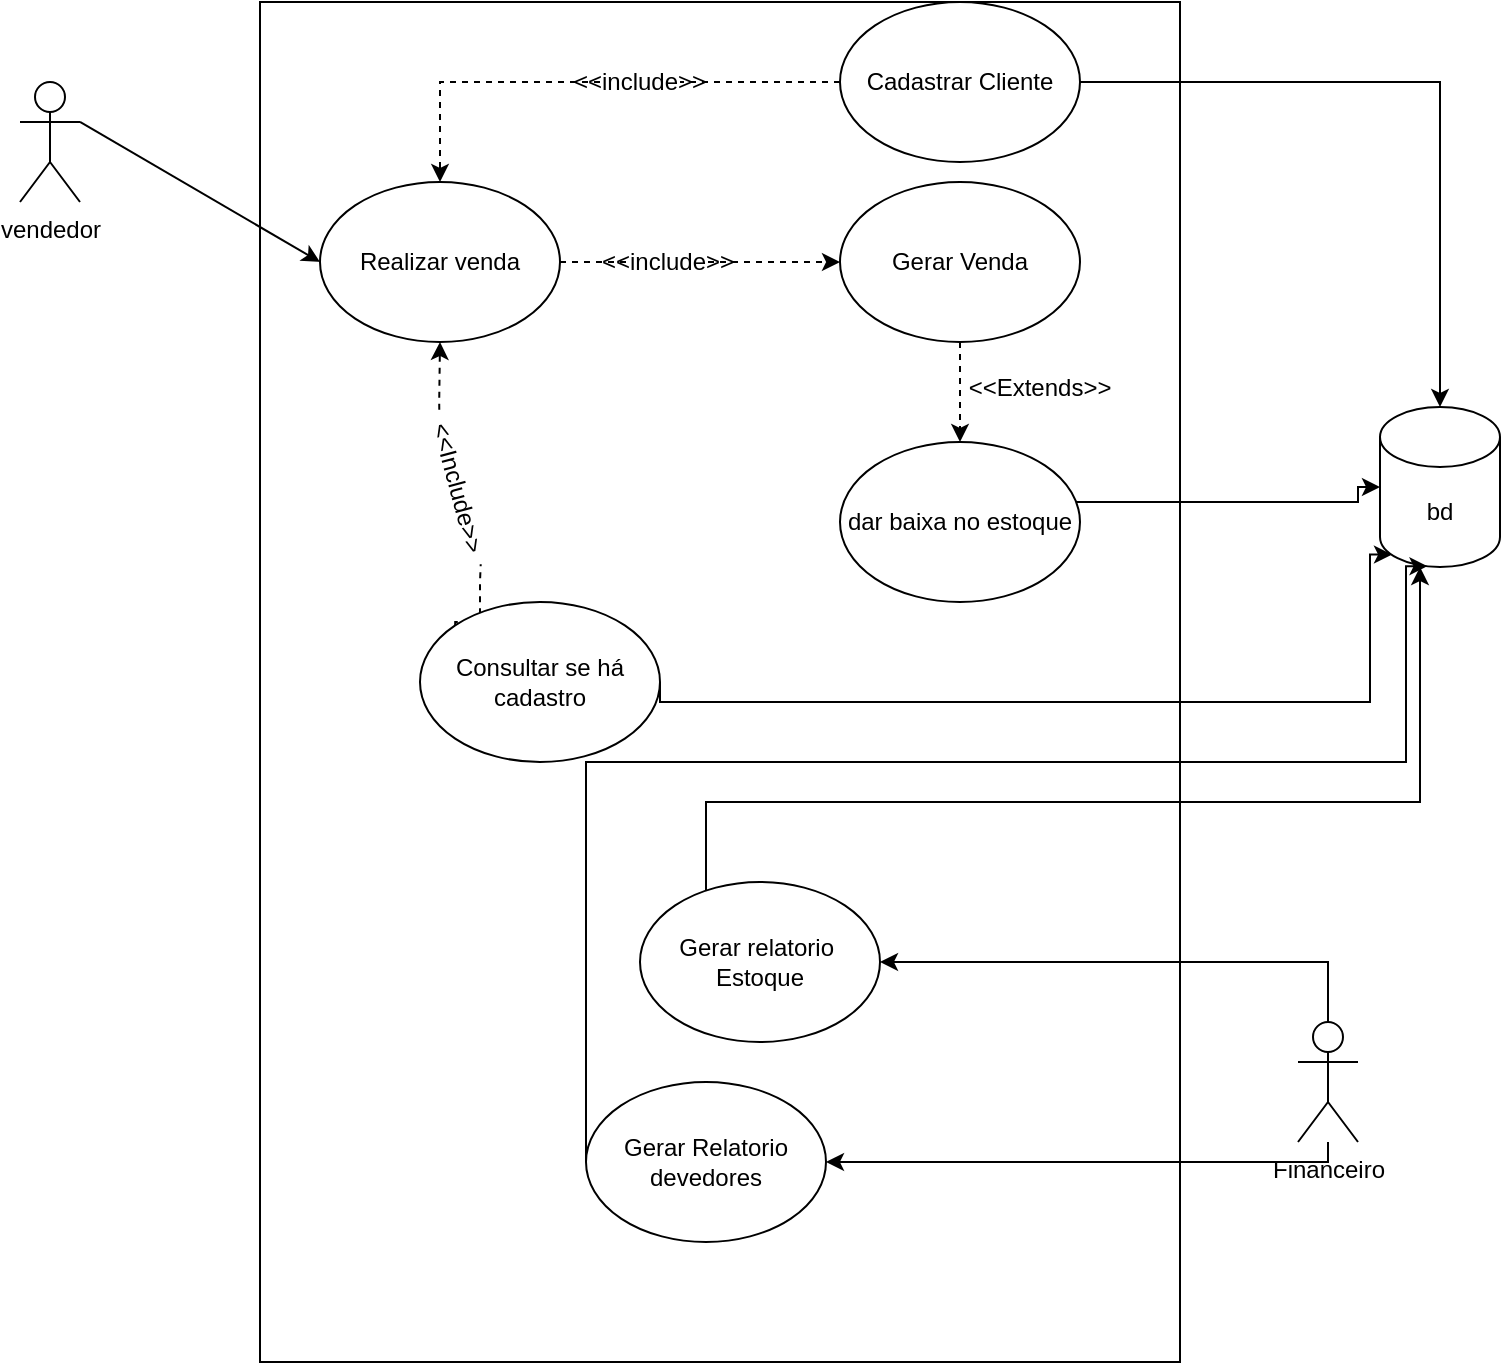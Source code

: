 <mxfile version="13.8.8" type="github">
  <diagram id="7c5LWkBbJ1xlI4VNdV-U" name="Page-1">
    <mxGraphModel dx="1321" dy="1886" grid="1" gridSize="10" guides="1" tooltips="1" connect="1" arrows="1" fold="1" page="1" pageScale="1" pageWidth="827" pageHeight="1169" math="0" shadow="0">
      <root>
        <mxCell id="0" />
        <mxCell id="1" parent="0" />
        <mxCell id="uCO61I7Kqta0Dm2Uan-q-1" value="vendedor" style="shape=umlActor;verticalLabelPosition=bottom;verticalAlign=top;html=1;outlineConnect=0;" vertex="1" parent="1">
          <mxGeometry x="70" y="30" width="30" height="60" as="geometry" />
        </mxCell>
        <mxCell id="uCO61I7Kqta0Dm2Uan-q-3" value="" style="rounded=0;whiteSpace=wrap;html=1;" vertex="1" parent="1">
          <mxGeometry x="190" y="-10" width="460" height="680" as="geometry" />
        </mxCell>
        <mxCell id="uCO61I7Kqta0Dm2Uan-q-4" value="Realizar venda" style="ellipse;whiteSpace=wrap;html=1;" vertex="1" parent="1">
          <mxGeometry x="220" y="80" width="120" height="80" as="geometry" />
        </mxCell>
        <mxCell id="uCO61I7Kqta0Dm2Uan-q-7" value="" style="endArrow=classic;html=1;exitX=1;exitY=0.333;exitDx=0;exitDy=0;exitPerimeter=0;entryX=0;entryY=0.5;entryDx=0;entryDy=0;" edge="1" parent="1" source="uCO61I7Kqta0Dm2Uan-q-1" target="uCO61I7Kqta0Dm2Uan-q-4">
          <mxGeometry width="50" height="50" relative="1" as="geometry">
            <mxPoint x="390" y="240" as="sourcePoint" />
            <mxPoint x="440" y="190" as="targetPoint" />
          </mxGeometry>
        </mxCell>
        <mxCell id="uCO61I7Kqta0Dm2Uan-q-29" style="edgeStyle=orthogonalEdgeStyle;rounded=0;orthogonalLoop=1;jettySize=auto;html=1;entryX=0.5;entryY=0;entryDx=0;entryDy=0;dashed=1;" edge="1" parent="1" source="uCO61I7Kqta0Dm2Uan-q-8" target="uCO61I7Kqta0Dm2Uan-q-28">
          <mxGeometry relative="1" as="geometry" />
        </mxCell>
        <mxCell id="uCO61I7Kqta0Dm2Uan-q-8" value="Gerar Venda" style="ellipse;whiteSpace=wrap;html=1;" vertex="1" parent="1">
          <mxGeometry x="480" y="80" width="120" height="80" as="geometry" />
        </mxCell>
        <mxCell id="uCO61I7Kqta0Dm2Uan-q-41" style="edgeStyle=orthogonalEdgeStyle;rounded=0;orthogonalLoop=1;jettySize=auto;html=1;entryX=0;entryY=0.5;entryDx=0;entryDy=0;dashed=1;endArrow=classic;endFill=1;" edge="1" parent="1" source="uCO61I7Kqta0Dm2Uan-q-13" target="uCO61I7Kqta0Dm2Uan-q-8">
          <mxGeometry relative="1" as="geometry" />
        </mxCell>
        <mxCell id="uCO61I7Kqta0Dm2Uan-q-13" value="&amp;lt;&amp;lt;include&amp;gt;&amp;gt;" style="text;html=1;strokeColor=none;fillColor=none;align=center;verticalAlign=middle;whiteSpace=wrap;rounded=0;" vertex="1" parent="1">
          <mxGeometry x="374" y="110" width="40" height="20" as="geometry" />
        </mxCell>
        <mxCell id="uCO61I7Kqta0Dm2Uan-q-17" value="" style="endArrow=none;dashed=1;html=1;exitX=1;exitY=0.5;exitDx=0;exitDy=0;entryX=0;entryY=0.5;entryDx=0;entryDy=0;" edge="1" parent="1" source="uCO61I7Kqta0Dm2Uan-q-4" target="uCO61I7Kqta0Dm2Uan-q-13">
          <mxGeometry width="50" height="50" relative="1" as="geometry">
            <mxPoint x="330" y="190" as="sourcePoint" />
            <mxPoint x="370" y="90" as="targetPoint" />
          </mxGeometry>
        </mxCell>
        <mxCell id="uCO61I7Kqta0Dm2Uan-q-18" value="bd" style="shape=cylinder3;whiteSpace=wrap;html=1;boundedLbl=1;backgroundOutline=1;size=15;" vertex="1" parent="1">
          <mxGeometry x="750" y="192.5" width="60" height="80" as="geometry" />
        </mxCell>
        <mxCell id="uCO61I7Kqta0Dm2Uan-q-27" style="edgeStyle=orthogonalEdgeStyle;rounded=0;orthogonalLoop=1;jettySize=auto;html=1;entryX=0.1;entryY=0.922;entryDx=0;entryDy=0;entryPerimeter=0;exitX=1;exitY=0.5;exitDx=0;exitDy=0;" edge="1" parent="1" source="uCO61I7Kqta0Dm2Uan-q-19" target="uCO61I7Kqta0Dm2Uan-q-18">
          <mxGeometry relative="1" as="geometry">
            <mxPoint x="740" y="280" as="targetPoint" />
            <Array as="points">
              <mxPoint x="390" y="340" />
              <mxPoint x="745" y="340" />
            </Array>
          </mxGeometry>
        </mxCell>
        <mxCell id="uCO61I7Kqta0Dm2Uan-q-32" style="edgeStyle=orthogonalEdgeStyle;rounded=0;orthogonalLoop=1;jettySize=auto;html=1;exitX=0;exitY=0;exitDx=0;exitDy=0;entryX=1;entryY=0.5;entryDx=0;entryDy=0;dashed=1;endArrow=none;endFill=0;" edge="1" parent="1" source="uCO61I7Kqta0Dm2Uan-q-19" target="uCO61I7Kqta0Dm2Uan-q-21">
          <mxGeometry relative="1" as="geometry">
            <Array as="points">
              <mxPoint x="288" y="300" />
              <mxPoint x="300" y="300" />
              <mxPoint x="300" y="280" />
              <mxPoint x="300" y="280" />
            </Array>
          </mxGeometry>
        </mxCell>
        <mxCell id="uCO61I7Kqta0Dm2Uan-q-19" value="Consultar se há cadastro" style="ellipse;whiteSpace=wrap;html=1;" vertex="1" parent="1">
          <mxGeometry x="270" y="290" width="120" height="80" as="geometry" />
        </mxCell>
        <mxCell id="uCO61I7Kqta0Dm2Uan-q-31" style="edgeStyle=orthogonalEdgeStyle;rounded=0;orthogonalLoop=1;jettySize=auto;html=1;exitX=0;exitY=0.5;exitDx=0;exitDy=0;dashed=1;entryX=0.5;entryY=1;entryDx=0;entryDy=0;" edge="1" parent="1" source="uCO61I7Kqta0Dm2Uan-q-21" target="uCO61I7Kqta0Dm2Uan-q-4">
          <mxGeometry relative="1" as="geometry">
            <Array as="points">
              <mxPoint x="280" y="190" />
              <mxPoint x="280" y="190" />
            </Array>
          </mxGeometry>
        </mxCell>
        <mxCell id="uCO61I7Kqta0Dm2Uan-q-21" value="&amp;lt;&amp;lt;Include&amp;gt;&amp;gt;" style="text;html=1;align=center;rotation=75;" vertex="1" parent="1">
          <mxGeometry x="250" y="220" width="80" height="25" as="geometry" />
        </mxCell>
        <mxCell id="uCO61I7Kqta0Dm2Uan-q-33" style="edgeStyle=orthogonalEdgeStyle;rounded=0;orthogonalLoop=1;jettySize=auto;html=1;entryX=0;entryY=0.5;entryDx=0;entryDy=0;entryPerimeter=0;endArrow=classic;endFill=1;" edge="1" parent="1" source="uCO61I7Kqta0Dm2Uan-q-28" target="uCO61I7Kqta0Dm2Uan-q-18">
          <mxGeometry relative="1" as="geometry">
            <Array as="points">
              <mxPoint x="739" y="240" />
            </Array>
          </mxGeometry>
        </mxCell>
        <mxCell id="uCO61I7Kqta0Dm2Uan-q-28" value="dar baixa no estoque" style="ellipse;whiteSpace=wrap;html=1;" vertex="1" parent="1">
          <mxGeometry x="480" y="210" width="120" height="80" as="geometry" />
        </mxCell>
        <mxCell id="uCO61I7Kqta0Dm2Uan-q-39" style="edgeStyle=orthogonalEdgeStyle;rounded=0;orthogonalLoop=1;jettySize=auto;html=1;entryX=1;entryY=0.5;entryDx=0;entryDy=0;dashed=1;endArrow=none;endFill=0;" edge="1" parent="1" source="uCO61I7Kqta0Dm2Uan-q-35" target="uCO61I7Kqta0Dm2Uan-q-37">
          <mxGeometry relative="1" as="geometry" />
        </mxCell>
        <mxCell id="uCO61I7Kqta0Dm2Uan-q-42" style="edgeStyle=orthogonalEdgeStyle;rounded=0;orthogonalLoop=1;jettySize=auto;html=1;entryX=0.5;entryY=0;entryDx=0;entryDy=0;entryPerimeter=0;endArrow=classic;endFill=1;" edge="1" parent="1" source="uCO61I7Kqta0Dm2Uan-q-35" target="uCO61I7Kqta0Dm2Uan-q-18">
          <mxGeometry relative="1" as="geometry" />
        </mxCell>
        <mxCell id="uCO61I7Kqta0Dm2Uan-q-35" value="Cadastrar Cliente" style="ellipse;whiteSpace=wrap;html=1;" vertex="1" parent="1">
          <mxGeometry x="480" y="-10" width="120" height="80" as="geometry" />
        </mxCell>
        <mxCell id="uCO61I7Kqta0Dm2Uan-q-40" style="edgeStyle=orthogonalEdgeStyle;rounded=0;orthogonalLoop=1;jettySize=auto;html=1;entryX=0.5;entryY=0;entryDx=0;entryDy=0;dashed=1;endArrow=classic;endFill=1;" edge="1" parent="1" source="uCO61I7Kqta0Dm2Uan-q-37" target="uCO61I7Kqta0Dm2Uan-q-4">
          <mxGeometry relative="1" as="geometry" />
        </mxCell>
        <mxCell id="uCO61I7Kqta0Dm2Uan-q-37" value="&amp;lt;&amp;lt;include&amp;gt;&amp;gt;&lt;br&gt;" style="text;html=1;strokeColor=none;fillColor=none;align=center;verticalAlign=middle;whiteSpace=wrap;rounded=0;" vertex="1" parent="1">
          <mxGeometry x="360" y="20" width="40" height="20" as="geometry" />
        </mxCell>
        <mxCell id="uCO61I7Kqta0Dm2Uan-q-45" style="edgeStyle=orthogonalEdgeStyle;rounded=0;orthogonalLoop=1;jettySize=auto;html=1;endArrow=classic;endFill=1;" edge="1" parent="1" source="uCO61I7Kqta0Dm2Uan-q-43" target="uCO61I7Kqta0Dm2Uan-q-44">
          <mxGeometry relative="1" as="geometry">
            <Array as="points">
              <mxPoint x="724" y="470" />
            </Array>
          </mxGeometry>
        </mxCell>
        <mxCell id="uCO61I7Kqta0Dm2Uan-q-48" style="edgeStyle=orthogonalEdgeStyle;rounded=0;orthogonalLoop=1;jettySize=auto;html=1;endArrow=classic;endFill=1;" edge="1" parent="1" source="uCO61I7Kqta0Dm2Uan-q-43" target="uCO61I7Kqta0Dm2Uan-q-47">
          <mxGeometry relative="1" as="geometry">
            <Array as="points">
              <mxPoint x="724" y="570" />
            </Array>
          </mxGeometry>
        </mxCell>
        <mxCell id="uCO61I7Kqta0Dm2Uan-q-43" value="Financeiro" style="shape=umlActor;verticalLabelPosition=bottom;verticalAlign=top;html=1;outlineConnect=0;" vertex="1" parent="1">
          <mxGeometry x="709" y="500" width="30" height="60" as="geometry" />
        </mxCell>
        <mxCell id="uCO61I7Kqta0Dm2Uan-q-46" style="edgeStyle=orthogonalEdgeStyle;rounded=0;orthogonalLoop=1;jettySize=auto;html=1;endArrow=classic;endFill=1;" edge="1" parent="1" source="uCO61I7Kqta0Dm2Uan-q-44" target="uCO61I7Kqta0Dm2Uan-q-18">
          <mxGeometry relative="1" as="geometry">
            <Array as="points">
              <mxPoint x="413" y="390" />
              <mxPoint x="770" y="390" />
            </Array>
          </mxGeometry>
        </mxCell>
        <mxCell id="uCO61I7Kqta0Dm2Uan-q-44" value="Gerar relatorio&amp;nbsp; Estoque" style="ellipse;whiteSpace=wrap;html=1;" vertex="1" parent="1">
          <mxGeometry x="380" y="430" width="120" height="80" as="geometry" />
        </mxCell>
        <mxCell id="uCO61I7Kqta0Dm2Uan-q-49" style="edgeStyle=orthogonalEdgeStyle;rounded=0;orthogonalLoop=1;jettySize=auto;html=1;endArrow=classic;endFill=1;entryX=0.396;entryY=0.995;entryDx=0;entryDy=0;entryPerimeter=0;exitX=0;exitY=0.5;exitDx=0;exitDy=0;" edge="1" parent="1" source="uCO61I7Kqta0Dm2Uan-q-47" target="uCO61I7Kqta0Dm2Uan-q-18">
          <mxGeometry relative="1" as="geometry">
            <mxPoint x="770" y="340" as="targetPoint" />
            <Array as="points">
              <mxPoint x="353" y="370" />
              <mxPoint x="763" y="370" />
              <mxPoint x="763" y="300" />
              <mxPoint x="763" y="300" />
            </Array>
          </mxGeometry>
        </mxCell>
        <mxCell id="uCO61I7Kqta0Dm2Uan-q-47" value="Gerar Relatorio&lt;br&gt;devedores" style="ellipse;whiteSpace=wrap;html=1;" vertex="1" parent="1">
          <mxGeometry x="353" y="530" width="120" height="80" as="geometry" />
        </mxCell>
        <mxCell id="uCO61I7Kqta0Dm2Uan-q-51" value="&amp;lt;&amp;lt;Extends&amp;gt;&amp;gt;" style="text;html=1;strokeColor=none;fillColor=none;align=center;verticalAlign=middle;whiteSpace=wrap;rounded=0;" vertex="1" parent="1">
          <mxGeometry x="560" y="173" width="40" height="20" as="geometry" />
        </mxCell>
      </root>
    </mxGraphModel>
  </diagram>
</mxfile>
